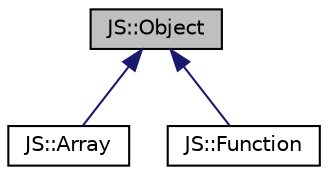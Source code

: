 digraph "JS::Object"
{
 // LATEX_PDF_SIZE
  bgcolor="transparent";
  edge [fontname="Helvetica",fontsize="10",labelfontname="Helvetica",labelfontsize="10"];
  node [fontname="Helvetica",fontsize="10",shape=record];
  Node1 [label="JS::Object",height=0.2,width=0.4,color="black", fillcolor="grey75", style="filled", fontcolor="black",tooltip="Represents a JavaScript-like object in C++."];
  Node1 -> Node2 [dir="back",color="midnightblue",fontsize="10",style="solid",fontname="Helvetica"];
  Node2 [label="JS::Array",height=0.2,width=0.4,color="black",URL="$classJS_1_1Array.html",tooltip="Represents a JavaScript-like array object in C++."];
  Node1 -> Node3 [dir="back",color="midnightblue",fontsize="10",style="solid",fontname="Helvetica"];
  Node3 [label="JS::Function",height=0.2,width=0.4,color="black",URL="$classJS_1_1Function.html",tooltip="Represents a JavaScript-like function object in C++."];
}
